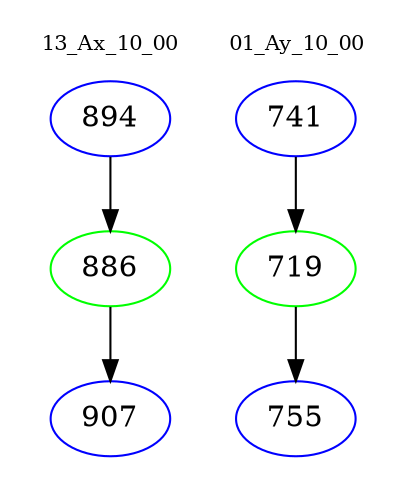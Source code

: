 digraph{
subgraph cluster_0 {
color = white
label = "13_Ax_10_00";
fontsize=10;
T0_894 [label="894", color="blue"]
T0_894 -> T0_886 [color="black"]
T0_886 [label="886", color="green"]
T0_886 -> T0_907 [color="black"]
T0_907 [label="907", color="blue"]
}
subgraph cluster_1 {
color = white
label = "01_Ay_10_00";
fontsize=10;
T1_741 [label="741", color="blue"]
T1_741 -> T1_719 [color="black"]
T1_719 [label="719", color="green"]
T1_719 -> T1_755 [color="black"]
T1_755 [label="755", color="blue"]
}
}
